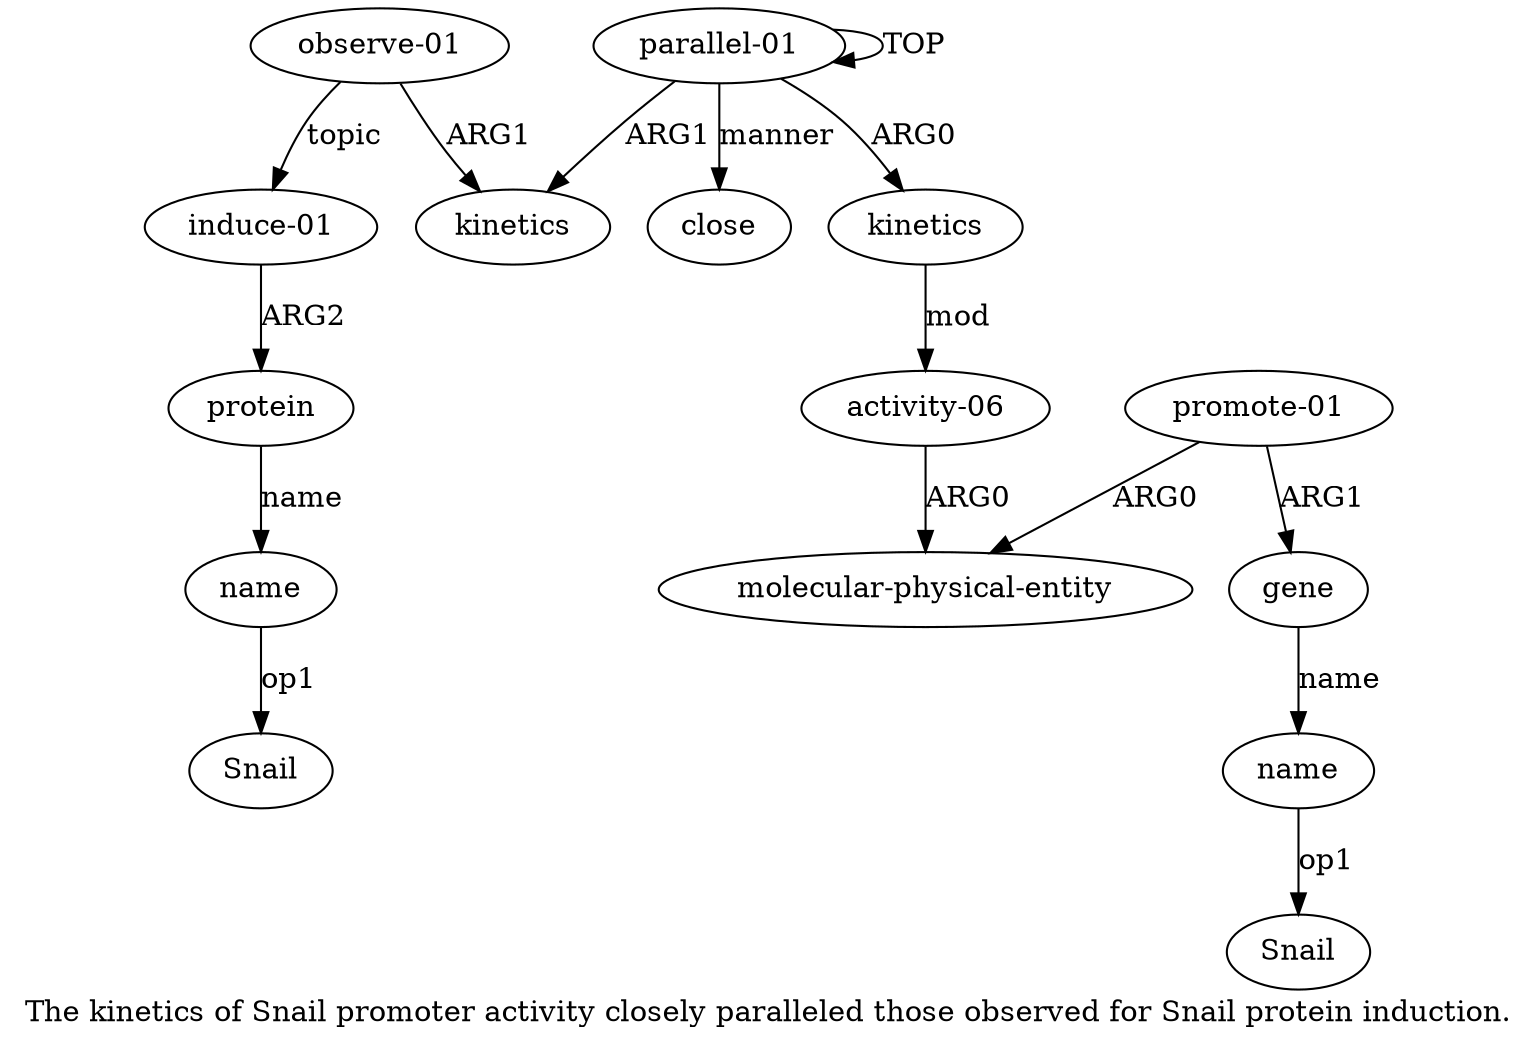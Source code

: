 digraph  {
	graph [label="The kinetics of Snail promoter activity closely paralleled those observed for Snail protein induction."];
	node [label="\N"];
	a11	 [color=black,
		gold_ind=11,
		gold_label=name,
		label=name,
		test_ind=11,
		test_label=name];
	"a11 Snail"	 [color=black,
		gold_ind=-1,
		gold_label=Snail,
		label=Snail,
		test_ind=-1,
		test_label=Snail];
	a11 -> "a11 Snail" [key=0,
	color=black,
	gold_label=op1,
	label=op1,
	test_label=op1];
a10 [color=black,
	gold_ind=10,
	gold_label=protein,
	label=protein,
	test_ind=10,
	test_label=protein];
a10 -> a11 [key=0,
color=black,
gold_label=name,
label=name,
test_label=name];
a12 [color=black,
gold_ind=12,
gold_label=close,
label=close,
test_ind=12,
test_label=close];
"a6 Snail" [color=black,
gold_ind=-1,
gold_label=Snail,
label=Snail,
test_ind=-1,
test_label=Snail];
a1 [color=black,
gold_ind=1,
gold_label=kinetics,
label=kinetics,
test_ind=1,
test_label=kinetics];
a2 [color=black,
gold_ind=2,
gold_label="activity-06",
label="activity-06",
test_ind=2,
test_label="activity-06"];
a1 -> a2 [key=0,
color=black,
gold_label=mod,
label=mod,
test_label=mod];
a0 [color=black,
gold_ind=0,
gold_label="parallel-01",
label="parallel-01",
test_ind=0,
test_label="parallel-01"];
a0 -> a12 [key=0,
color=black,
gold_label=manner,
label=manner,
test_label=manner];
a0 -> a1 [key=0,
color=black,
gold_label=ARG0,
label=ARG0,
test_label=ARG0];
a0 -> a0 [key=0,
color=black,
gold_label=TOP,
label=TOP,
test_label=TOP];
a7 [color=black,
gold_ind=7,
gold_label=kinetics,
label=kinetics,
test_ind=7,
test_label=kinetics];
a0 -> a7 [key=0,
color=black,
gold_label=ARG1,
label=ARG1,
test_label=ARG1];
a3 [color=black,
gold_ind=3,
gold_label="molecular-physical-entity",
label="molecular-physical-entity",
test_ind=3,
test_label="molecular-physical-entity"];
a2 -> a3 [key=0,
color=black,
gold_label=ARG0,
label=ARG0,
test_label=ARG0];
a5 [color=black,
gold_ind=5,
gold_label=gene,
label=gene,
test_ind=5,
test_label=gene];
a6 [color=black,
gold_ind=6,
gold_label=name,
label=name,
test_ind=6,
test_label=name];
a5 -> a6 [key=0,
color=black,
gold_label=name,
label=name,
test_label=name];
a4 [color=black,
gold_ind=4,
gold_label="promote-01",
label="promote-01",
test_ind=4,
test_label="promote-01"];
a4 -> a3 [key=0,
color=black,
gold_label=ARG0,
label=ARG0,
test_label=ARG0];
a4 -> a5 [key=0,
color=black,
gold_label=ARG1,
label=ARG1,
test_label=ARG1];
a6 -> "a6 Snail" [key=0,
color=black,
gold_label=op1,
label=op1,
test_label=op1];
a9 [color=black,
gold_ind=9,
gold_label="induce-01",
label="induce-01",
test_ind=9,
test_label="induce-01"];
a9 -> a10 [key=0,
color=black,
gold_label=ARG2,
label=ARG2,
test_label=ARG2];
a8 [color=black,
gold_ind=8,
gold_label="observe-01",
label="observe-01",
test_ind=8,
test_label="observe-01"];
a8 -> a7 [key=0,
color=black,
gold_label=ARG1,
label=ARG1,
test_label=ARG1];
a8 -> a9 [key=0,
color=black,
gold_label=topic,
label=topic,
test_label=topic];
}
